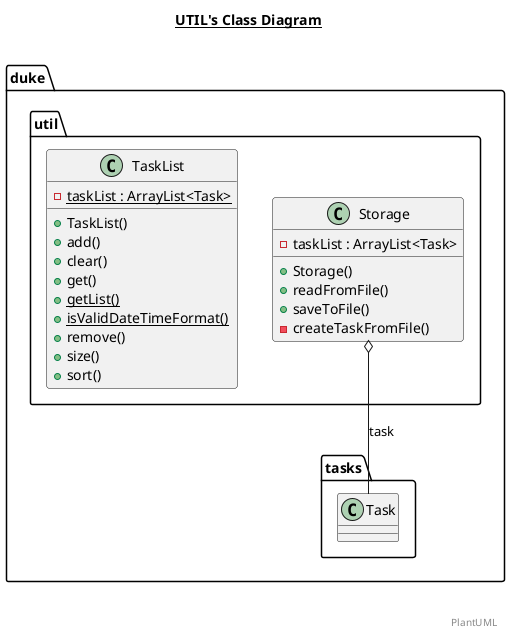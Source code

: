 @startuml

title __UTIL's Class Diagram__\n

  namespace duke {
    namespace util {
      class duke.util.Storage {
          - taskList : ArrayList<Task>
          + Storage()
          + readFromFile()
          + saveToFile()
          - createTaskFromFile()
      }
    }
  }
  

  namespace duke {
    namespace util {
      class duke.util.TaskList {
          {static} - taskList : ArrayList<Task>
          + TaskList()
          + add()
          + clear()
          + get()
          {static} + getList()
          {static} + isValidDateTimeFormat()
          + remove()
          + size()
          + sort()
      }
    }
  }
  

  duke.util.Storage o-- duke.tasks.Task : task


right footer


PlantUML
endfooter

@enduml
